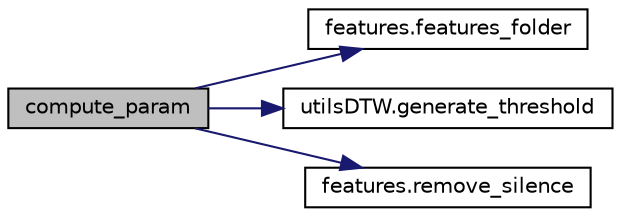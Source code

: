 digraph "compute_param"
{
 // LATEX_PDF_SIZE
  edge [fontname="Helvetica",fontsize="10",labelfontname="Helvetica",labelfontsize="10"];
  node [fontname="Helvetica",fontsize="10",shape=record];
  rankdir="LR";
  Node1 [label="compute_param",height=0.2,width=0.4,color="black", fillcolor="grey75", style="filled", fontcolor="black",tooltip=" "];
  Node1 -> Node2 [color="midnightblue",fontsize="10",style="solid",fontname="Helvetica"];
  Node2 [label="features.features_folder",height=0.2,width=0.4,color="black", fillcolor="white", style="filled",URL="$namespacefeatures.html#a5b0c95cb4d92cf074b9a6f9bde218505",tooltip=" "];
  Node1 -> Node3 [color="midnightblue",fontsize="10",style="solid",fontname="Helvetica"];
  Node3 [label="utilsDTW.generate_threshold",height=0.2,width=0.4,color="black", fillcolor="white", style="filled",URL="$namespaceutils_d_t_w.html#ae31efd4fca841f9ee5fd963cafb8d47e",tooltip=" "];
  Node1 -> Node4 [color="midnightblue",fontsize="10",style="solid",fontname="Helvetica"];
  Node4 [label="features.remove_silence",height=0.2,width=0.4,color="black", fillcolor="white", style="filled",URL="$namespacefeatures.html#aa0dd2f81a1994fb1b78766a404642ee3",tooltip=" "];
}
